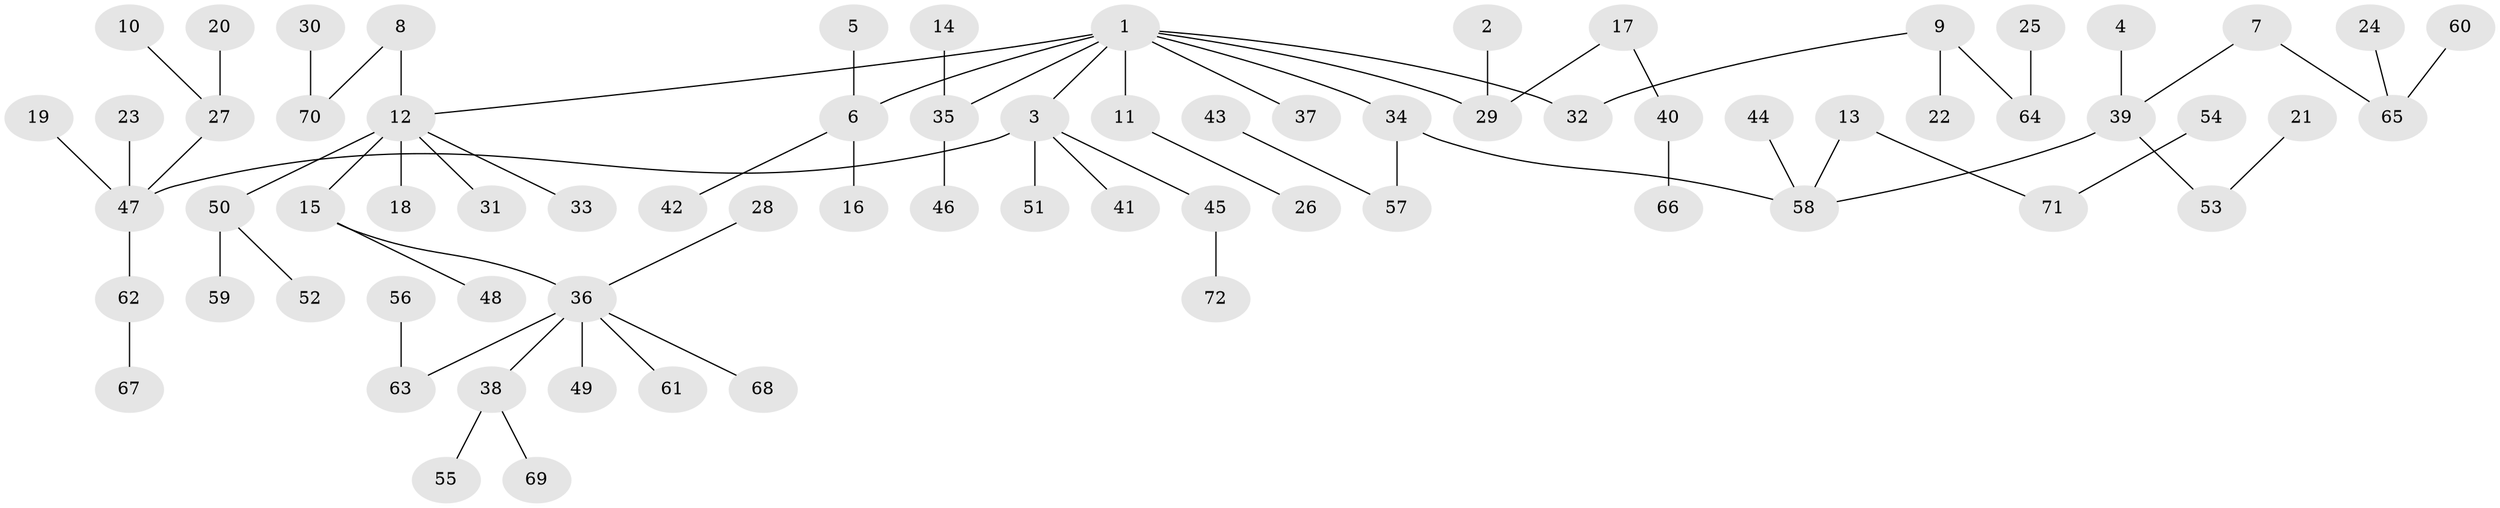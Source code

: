 // original degree distribution, {6: 0.027972027972027972, 4: 0.08391608391608392, 2: 0.24475524475524477, 5: 0.02097902097902098, 3: 0.11188811188811189, 1: 0.5034965034965035, 7: 0.006993006993006993}
// Generated by graph-tools (version 1.1) at 2025/50/03/09/25 03:50:16]
// undirected, 72 vertices, 71 edges
graph export_dot {
graph [start="1"]
  node [color=gray90,style=filled];
  1;
  2;
  3;
  4;
  5;
  6;
  7;
  8;
  9;
  10;
  11;
  12;
  13;
  14;
  15;
  16;
  17;
  18;
  19;
  20;
  21;
  22;
  23;
  24;
  25;
  26;
  27;
  28;
  29;
  30;
  31;
  32;
  33;
  34;
  35;
  36;
  37;
  38;
  39;
  40;
  41;
  42;
  43;
  44;
  45;
  46;
  47;
  48;
  49;
  50;
  51;
  52;
  53;
  54;
  55;
  56;
  57;
  58;
  59;
  60;
  61;
  62;
  63;
  64;
  65;
  66;
  67;
  68;
  69;
  70;
  71;
  72;
  1 -- 3 [weight=1.0];
  1 -- 6 [weight=1.0];
  1 -- 11 [weight=1.0];
  1 -- 12 [weight=1.0];
  1 -- 29 [weight=1.0];
  1 -- 32 [weight=1.0];
  1 -- 34 [weight=1.0];
  1 -- 35 [weight=1.0];
  1 -- 37 [weight=1.0];
  2 -- 29 [weight=1.0];
  3 -- 41 [weight=1.0];
  3 -- 45 [weight=1.0];
  3 -- 47 [weight=1.0];
  3 -- 51 [weight=1.0];
  4 -- 39 [weight=1.0];
  5 -- 6 [weight=1.0];
  6 -- 16 [weight=1.0];
  6 -- 42 [weight=1.0];
  7 -- 39 [weight=1.0];
  7 -- 65 [weight=1.0];
  8 -- 12 [weight=1.0];
  8 -- 70 [weight=1.0];
  9 -- 22 [weight=1.0];
  9 -- 32 [weight=1.0];
  9 -- 64 [weight=1.0];
  10 -- 27 [weight=1.0];
  11 -- 26 [weight=1.0];
  12 -- 15 [weight=1.0];
  12 -- 18 [weight=1.0];
  12 -- 31 [weight=1.0];
  12 -- 33 [weight=1.0];
  12 -- 50 [weight=1.0];
  13 -- 58 [weight=1.0];
  13 -- 71 [weight=1.0];
  14 -- 35 [weight=1.0];
  15 -- 36 [weight=1.0];
  15 -- 48 [weight=1.0];
  17 -- 29 [weight=1.0];
  17 -- 40 [weight=1.0];
  19 -- 47 [weight=1.0];
  20 -- 27 [weight=1.0];
  21 -- 53 [weight=1.0];
  23 -- 47 [weight=1.0];
  24 -- 65 [weight=1.0];
  25 -- 64 [weight=1.0];
  27 -- 47 [weight=1.0];
  28 -- 36 [weight=1.0];
  30 -- 70 [weight=1.0];
  34 -- 57 [weight=1.0];
  34 -- 58 [weight=1.0];
  35 -- 46 [weight=1.0];
  36 -- 38 [weight=1.0];
  36 -- 49 [weight=1.0];
  36 -- 61 [weight=1.0];
  36 -- 63 [weight=1.0];
  36 -- 68 [weight=1.0];
  38 -- 55 [weight=1.0];
  38 -- 69 [weight=1.0];
  39 -- 53 [weight=1.0];
  39 -- 58 [weight=1.0];
  40 -- 66 [weight=1.0];
  43 -- 57 [weight=1.0];
  44 -- 58 [weight=1.0];
  45 -- 72 [weight=1.0];
  47 -- 62 [weight=1.0];
  50 -- 52 [weight=1.0];
  50 -- 59 [weight=1.0];
  54 -- 71 [weight=1.0];
  56 -- 63 [weight=1.0];
  60 -- 65 [weight=1.0];
  62 -- 67 [weight=1.0];
}

